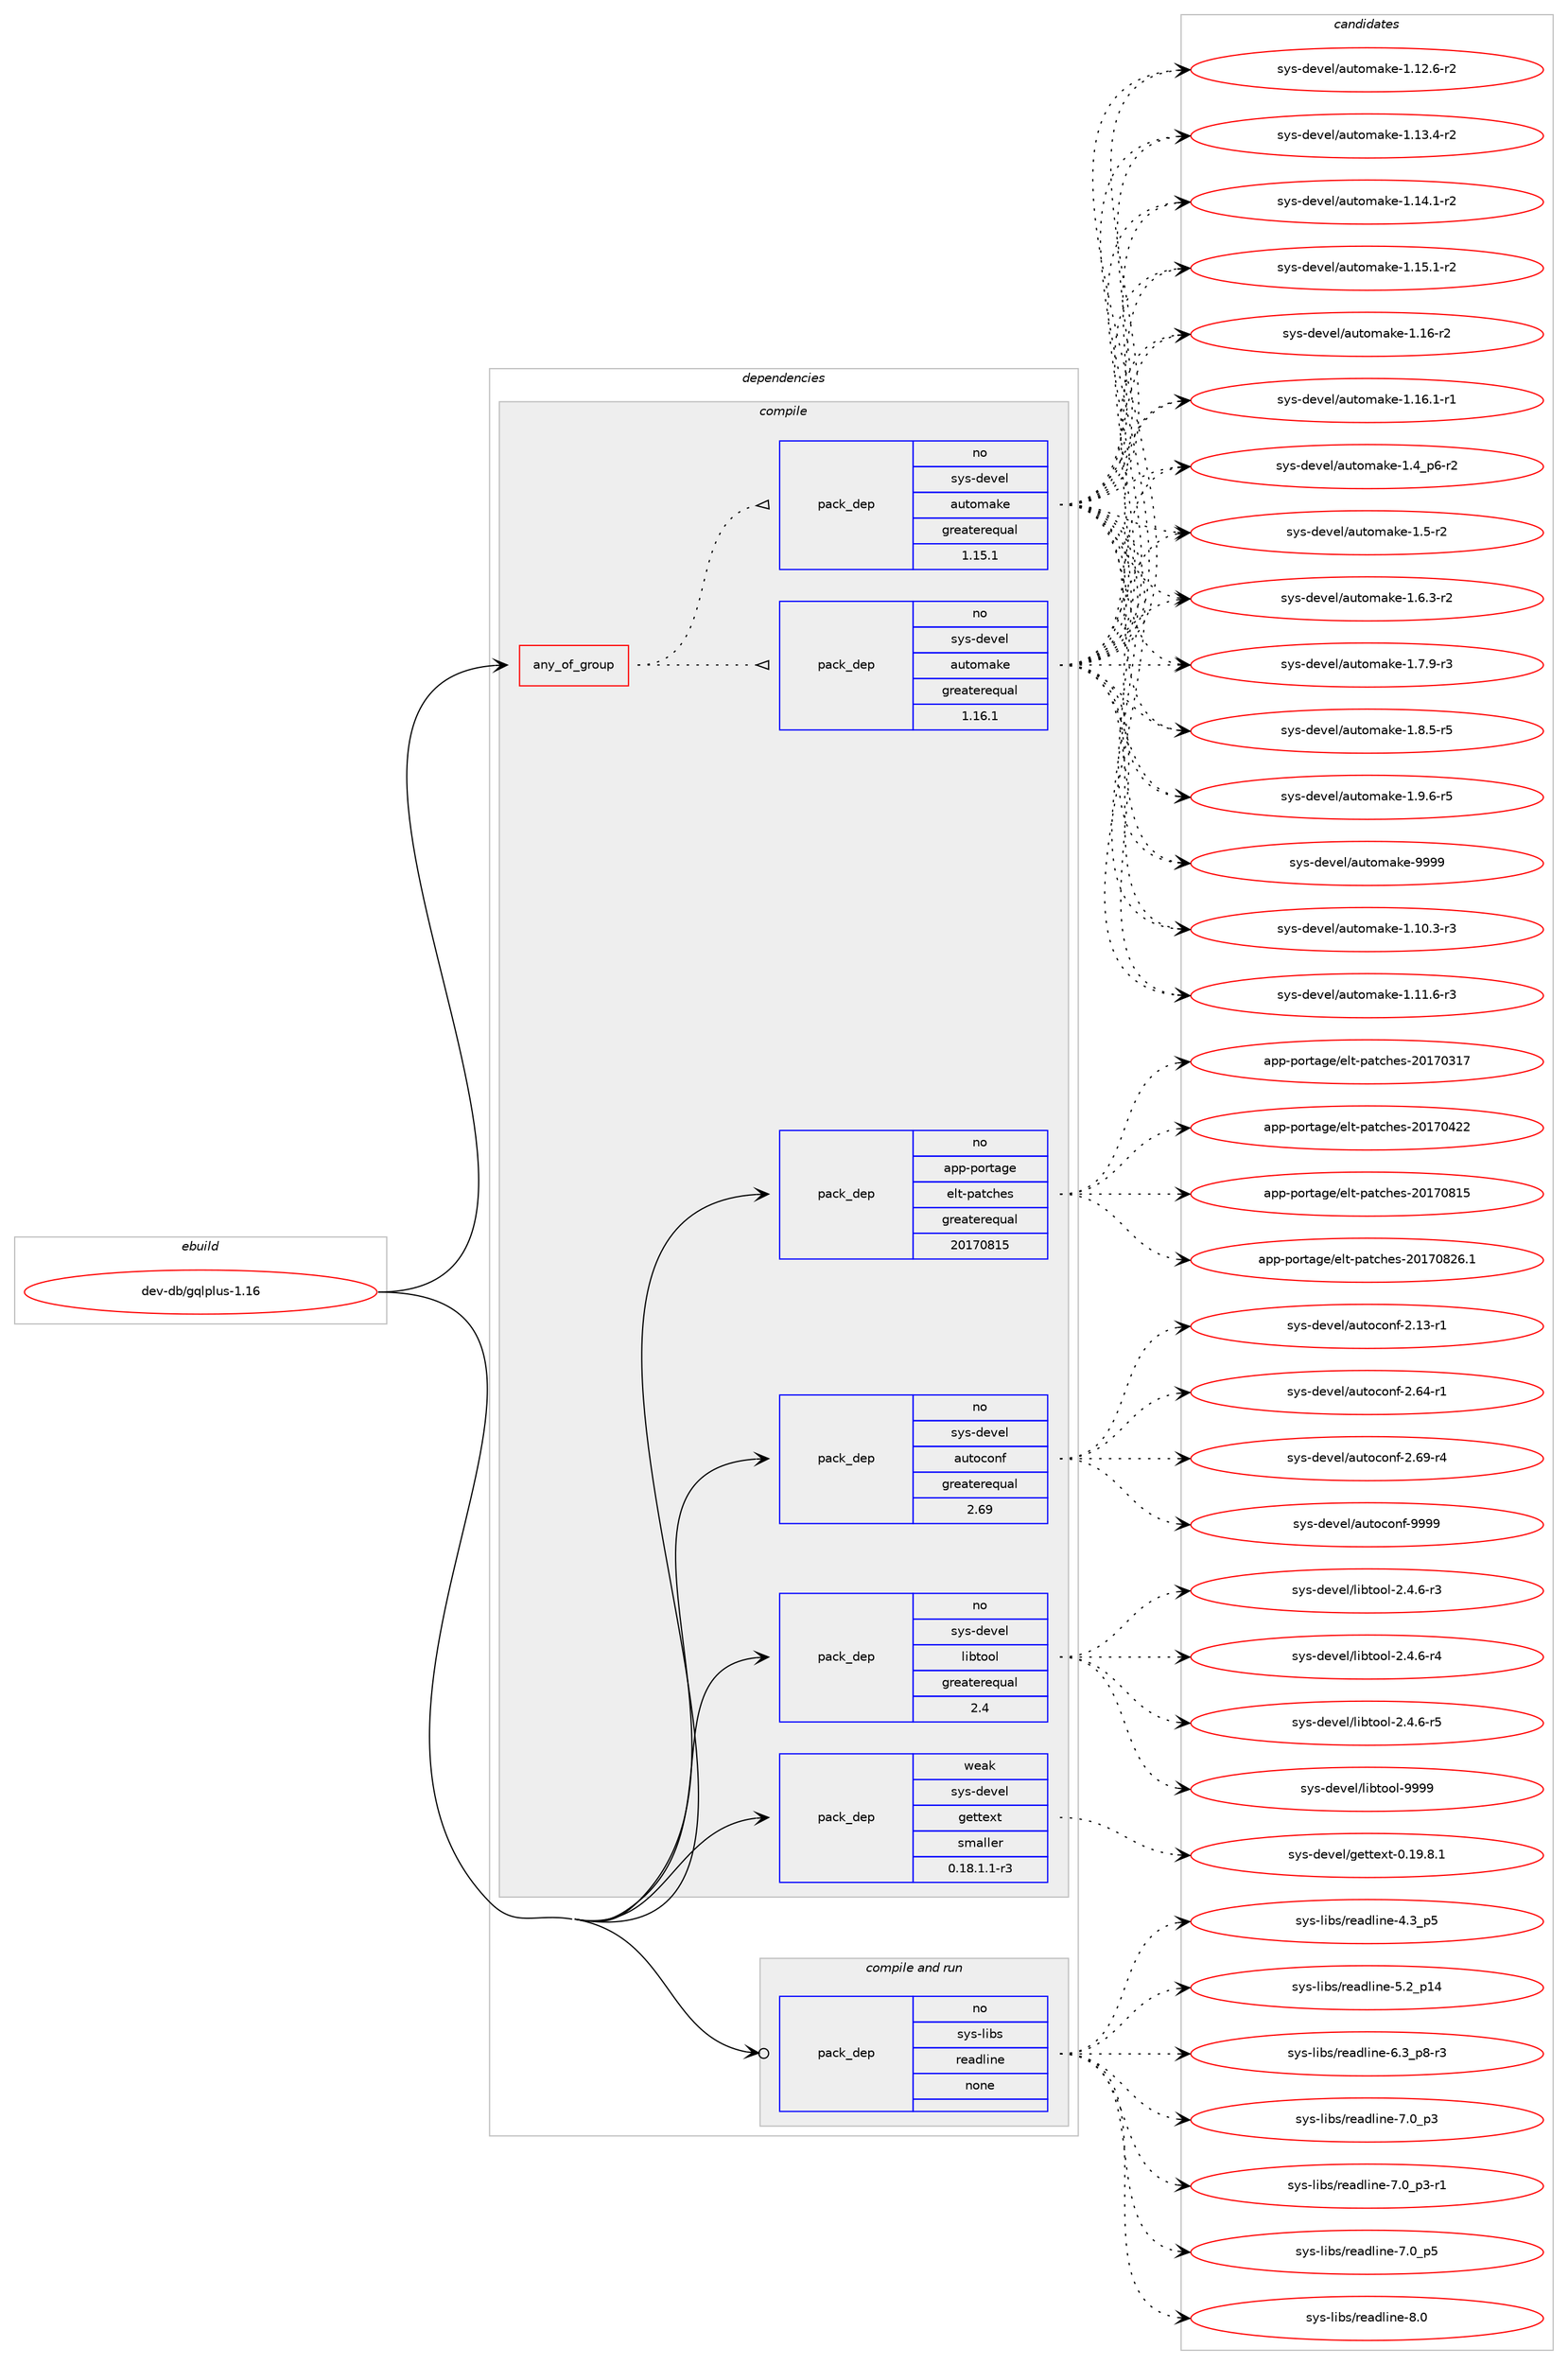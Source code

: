 digraph prolog {

# *************
# Graph options
# *************

newrank=true;
concentrate=true;
compound=true;
graph [rankdir=LR,fontname=Helvetica,fontsize=10,ranksep=1.5];#, ranksep=2.5, nodesep=0.2];
edge  [arrowhead=vee];
node  [fontname=Helvetica,fontsize=10];

# **********
# The ebuild
# **********

subgraph cluster_leftcol {
color=gray;
rank=same;
label=<<i>ebuild</i>>;
id [label="dev-db/gqlplus-1.16", color=red, width=4, href="../dev-db/gqlplus-1.16.svg"];
}

# ****************
# The dependencies
# ****************

subgraph cluster_midcol {
color=gray;
label=<<i>dependencies</i>>;
subgraph cluster_compile {
fillcolor="#eeeeee";
style=filled;
label=<<i>compile</i>>;
subgraph any20348 {
dependency1318124 [label=<<TABLE BORDER="0" CELLBORDER="1" CELLSPACING="0" CELLPADDING="4"><TR><TD CELLPADDING="10">any_of_group</TD></TR></TABLE>>, shape=none, color=red];subgraph pack940551 {
dependency1318125 [label=<<TABLE BORDER="0" CELLBORDER="1" CELLSPACING="0" CELLPADDING="4" WIDTH="220"><TR><TD ROWSPAN="6" CELLPADDING="30">pack_dep</TD></TR><TR><TD WIDTH="110">no</TD></TR><TR><TD>sys-devel</TD></TR><TR><TD>automake</TD></TR><TR><TD>greaterequal</TD></TR><TR><TD>1.16.1</TD></TR></TABLE>>, shape=none, color=blue];
}
dependency1318124:e -> dependency1318125:w [weight=20,style="dotted",arrowhead="oinv"];
subgraph pack940552 {
dependency1318126 [label=<<TABLE BORDER="0" CELLBORDER="1" CELLSPACING="0" CELLPADDING="4" WIDTH="220"><TR><TD ROWSPAN="6" CELLPADDING="30">pack_dep</TD></TR><TR><TD WIDTH="110">no</TD></TR><TR><TD>sys-devel</TD></TR><TR><TD>automake</TD></TR><TR><TD>greaterequal</TD></TR><TR><TD>1.15.1</TD></TR></TABLE>>, shape=none, color=blue];
}
dependency1318124:e -> dependency1318126:w [weight=20,style="dotted",arrowhead="oinv"];
}
id:e -> dependency1318124:w [weight=20,style="solid",arrowhead="vee"];
subgraph pack940553 {
dependency1318127 [label=<<TABLE BORDER="0" CELLBORDER="1" CELLSPACING="0" CELLPADDING="4" WIDTH="220"><TR><TD ROWSPAN="6" CELLPADDING="30">pack_dep</TD></TR><TR><TD WIDTH="110">no</TD></TR><TR><TD>app-portage</TD></TR><TR><TD>elt-patches</TD></TR><TR><TD>greaterequal</TD></TR><TR><TD>20170815</TD></TR></TABLE>>, shape=none, color=blue];
}
id:e -> dependency1318127:w [weight=20,style="solid",arrowhead="vee"];
subgraph pack940554 {
dependency1318128 [label=<<TABLE BORDER="0" CELLBORDER="1" CELLSPACING="0" CELLPADDING="4" WIDTH="220"><TR><TD ROWSPAN="6" CELLPADDING="30">pack_dep</TD></TR><TR><TD WIDTH="110">no</TD></TR><TR><TD>sys-devel</TD></TR><TR><TD>autoconf</TD></TR><TR><TD>greaterequal</TD></TR><TR><TD>2.69</TD></TR></TABLE>>, shape=none, color=blue];
}
id:e -> dependency1318128:w [weight=20,style="solid",arrowhead="vee"];
subgraph pack940555 {
dependency1318129 [label=<<TABLE BORDER="0" CELLBORDER="1" CELLSPACING="0" CELLPADDING="4" WIDTH="220"><TR><TD ROWSPAN="6" CELLPADDING="30">pack_dep</TD></TR><TR><TD WIDTH="110">no</TD></TR><TR><TD>sys-devel</TD></TR><TR><TD>libtool</TD></TR><TR><TD>greaterequal</TD></TR><TR><TD>2.4</TD></TR></TABLE>>, shape=none, color=blue];
}
id:e -> dependency1318129:w [weight=20,style="solid",arrowhead="vee"];
subgraph pack940556 {
dependency1318130 [label=<<TABLE BORDER="0" CELLBORDER="1" CELLSPACING="0" CELLPADDING="4" WIDTH="220"><TR><TD ROWSPAN="6" CELLPADDING="30">pack_dep</TD></TR><TR><TD WIDTH="110">weak</TD></TR><TR><TD>sys-devel</TD></TR><TR><TD>gettext</TD></TR><TR><TD>smaller</TD></TR><TR><TD>0.18.1.1-r3</TD></TR></TABLE>>, shape=none, color=blue];
}
id:e -> dependency1318130:w [weight=20,style="solid",arrowhead="vee"];
}
subgraph cluster_compileandrun {
fillcolor="#eeeeee";
style=filled;
label=<<i>compile and run</i>>;
subgraph pack940557 {
dependency1318131 [label=<<TABLE BORDER="0" CELLBORDER="1" CELLSPACING="0" CELLPADDING="4" WIDTH="220"><TR><TD ROWSPAN="6" CELLPADDING="30">pack_dep</TD></TR><TR><TD WIDTH="110">no</TD></TR><TR><TD>sys-libs</TD></TR><TR><TD>readline</TD></TR><TR><TD>none</TD></TR><TR><TD></TD></TR></TABLE>>, shape=none, color=blue];
}
id:e -> dependency1318131:w [weight=20,style="solid",arrowhead="odotvee"];
}
subgraph cluster_run {
fillcolor="#eeeeee";
style=filled;
label=<<i>run</i>>;
}
}

# **************
# The candidates
# **************

subgraph cluster_choices {
rank=same;
color=gray;
label=<<i>candidates</i>>;

subgraph choice940551 {
color=black;
nodesep=1;
choice11512111545100101118101108479711711611110997107101454946494846514511451 [label="sys-devel/automake-1.10.3-r3", color=red, width=4,href="../sys-devel/automake-1.10.3-r3.svg"];
choice11512111545100101118101108479711711611110997107101454946494946544511451 [label="sys-devel/automake-1.11.6-r3", color=red, width=4,href="../sys-devel/automake-1.11.6-r3.svg"];
choice11512111545100101118101108479711711611110997107101454946495046544511450 [label="sys-devel/automake-1.12.6-r2", color=red, width=4,href="../sys-devel/automake-1.12.6-r2.svg"];
choice11512111545100101118101108479711711611110997107101454946495146524511450 [label="sys-devel/automake-1.13.4-r2", color=red, width=4,href="../sys-devel/automake-1.13.4-r2.svg"];
choice11512111545100101118101108479711711611110997107101454946495246494511450 [label="sys-devel/automake-1.14.1-r2", color=red, width=4,href="../sys-devel/automake-1.14.1-r2.svg"];
choice11512111545100101118101108479711711611110997107101454946495346494511450 [label="sys-devel/automake-1.15.1-r2", color=red, width=4,href="../sys-devel/automake-1.15.1-r2.svg"];
choice1151211154510010111810110847971171161111099710710145494649544511450 [label="sys-devel/automake-1.16-r2", color=red, width=4,href="../sys-devel/automake-1.16-r2.svg"];
choice11512111545100101118101108479711711611110997107101454946495446494511449 [label="sys-devel/automake-1.16.1-r1", color=red, width=4,href="../sys-devel/automake-1.16.1-r1.svg"];
choice115121115451001011181011084797117116111109971071014549465295112544511450 [label="sys-devel/automake-1.4_p6-r2", color=red, width=4,href="../sys-devel/automake-1.4_p6-r2.svg"];
choice11512111545100101118101108479711711611110997107101454946534511450 [label="sys-devel/automake-1.5-r2", color=red, width=4,href="../sys-devel/automake-1.5-r2.svg"];
choice115121115451001011181011084797117116111109971071014549465446514511450 [label="sys-devel/automake-1.6.3-r2", color=red, width=4,href="../sys-devel/automake-1.6.3-r2.svg"];
choice115121115451001011181011084797117116111109971071014549465546574511451 [label="sys-devel/automake-1.7.9-r3", color=red, width=4,href="../sys-devel/automake-1.7.9-r3.svg"];
choice115121115451001011181011084797117116111109971071014549465646534511453 [label="sys-devel/automake-1.8.5-r5", color=red, width=4,href="../sys-devel/automake-1.8.5-r5.svg"];
choice115121115451001011181011084797117116111109971071014549465746544511453 [label="sys-devel/automake-1.9.6-r5", color=red, width=4,href="../sys-devel/automake-1.9.6-r5.svg"];
choice115121115451001011181011084797117116111109971071014557575757 [label="sys-devel/automake-9999", color=red, width=4,href="../sys-devel/automake-9999.svg"];
dependency1318125:e -> choice11512111545100101118101108479711711611110997107101454946494846514511451:w [style=dotted,weight="100"];
dependency1318125:e -> choice11512111545100101118101108479711711611110997107101454946494946544511451:w [style=dotted,weight="100"];
dependency1318125:e -> choice11512111545100101118101108479711711611110997107101454946495046544511450:w [style=dotted,weight="100"];
dependency1318125:e -> choice11512111545100101118101108479711711611110997107101454946495146524511450:w [style=dotted,weight="100"];
dependency1318125:e -> choice11512111545100101118101108479711711611110997107101454946495246494511450:w [style=dotted,weight="100"];
dependency1318125:e -> choice11512111545100101118101108479711711611110997107101454946495346494511450:w [style=dotted,weight="100"];
dependency1318125:e -> choice1151211154510010111810110847971171161111099710710145494649544511450:w [style=dotted,weight="100"];
dependency1318125:e -> choice11512111545100101118101108479711711611110997107101454946495446494511449:w [style=dotted,weight="100"];
dependency1318125:e -> choice115121115451001011181011084797117116111109971071014549465295112544511450:w [style=dotted,weight="100"];
dependency1318125:e -> choice11512111545100101118101108479711711611110997107101454946534511450:w [style=dotted,weight="100"];
dependency1318125:e -> choice115121115451001011181011084797117116111109971071014549465446514511450:w [style=dotted,weight="100"];
dependency1318125:e -> choice115121115451001011181011084797117116111109971071014549465546574511451:w [style=dotted,weight="100"];
dependency1318125:e -> choice115121115451001011181011084797117116111109971071014549465646534511453:w [style=dotted,weight="100"];
dependency1318125:e -> choice115121115451001011181011084797117116111109971071014549465746544511453:w [style=dotted,weight="100"];
dependency1318125:e -> choice115121115451001011181011084797117116111109971071014557575757:w [style=dotted,weight="100"];
}
subgraph choice940552 {
color=black;
nodesep=1;
choice11512111545100101118101108479711711611110997107101454946494846514511451 [label="sys-devel/automake-1.10.3-r3", color=red, width=4,href="../sys-devel/automake-1.10.3-r3.svg"];
choice11512111545100101118101108479711711611110997107101454946494946544511451 [label="sys-devel/automake-1.11.6-r3", color=red, width=4,href="../sys-devel/automake-1.11.6-r3.svg"];
choice11512111545100101118101108479711711611110997107101454946495046544511450 [label="sys-devel/automake-1.12.6-r2", color=red, width=4,href="../sys-devel/automake-1.12.6-r2.svg"];
choice11512111545100101118101108479711711611110997107101454946495146524511450 [label="sys-devel/automake-1.13.4-r2", color=red, width=4,href="../sys-devel/automake-1.13.4-r2.svg"];
choice11512111545100101118101108479711711611110997107101454946495246494511450 [label="sys-devel/automake-1.14.1-r2", color=red, width=4,href="../sys-devel/automake-1.14.1-r2.svg"];
choice11512111545100101118101108479711711611110997107101454946495346494511450 [label="sys-devel/automake-1.15.1-r2", color=red, width=4,href="../sys-devel/automake-1.15.1-r2.svg"];
choice1151211154510010111810110847971171161111099710710145494649544511450 [label="sys-devel/automake-1.16-r2", color=red, width=4,href="../sys-devel/automake-1.16-r2.svg"];
choice11512111545100101118101108479711711611110997107101454946495446494511449 [label="sys-devel/automake-1.16.1-r1", color=red, width=4,href="../sys-devel/automake-1.16.1-r1.svg"];
choice115121115451001011181011084797117116111109971071014549465295112544511450 [label="sys-devel/automake-1.4_p6-r2", color=red, width=4,href="../sys-devel/automake-1.4_p6-r2.svg"];
choice11512111545100101118101108479711711611110997107101454946534511450 [label="sys-devel/automake-1.5-r2", color=red, width=4,href="../sys-devel/automake-1.5-r2.svg"];
choice115121115451001011181011084797117116111109971071014549465446514511450 [label="sys-devel/automake-1.6.3-r2", color=red, width=4,href="../sys-devel/automake-1.6.3-r2.svg"];
choice115121115451001011181011084797117116111109971071014549465546574511451 [label="sys-devel/automake-1.7.9-r3", color=red, width=4,href="../sys-devel/automake-1.7.9-r3.svg"];
choice115121115451001011181011084797117116111109971071014549465646534511453 [label="sys-devel/automake-1.8.5-r5", color=red, width=4,href="../sys-devel/automake-1.8.5-r5.svg"];
choice115121115451001011181011084797117116111109971071014549465746544511453 [label="sys-devel/automake-1.9.6-r5", color=red, width=4,href="../sys-devel/automake-1.9.6-r5.svg"];
choice115121115451001011181011084797117116111109971071014557575757 [label="sys-devel/automake-9999", color=red, width=4,href="../sys-devel/automake-9999.svg"];
dependency1318126:e -> choice11512111545100101118101108479711711611110997107101454946494846514511451:w [style=dotted,weight="100"];
dependency1318126:e -> choice11512111545100101118101108479711711611110997107101454946494946544511451:w [style=dotted,weight="100"];
dependency1318126:e -> choice11512111545100101118101108479711711611110997107101454946495046544511450:w [style=dotted,weight="100"];
dependency1318126:e -> choice11512111545100101118101108479711711611110997107101454946495146524511450:w [style=dotted,weight="100"];
dependency1318126:e -> choice11512111545100101118101108479711711611110997107101454946495246494511450:w [style=dotted,weight="100"];
dependency1318126:e -> choice11512111545100101118101108479711711611110997107101454946495346494511450:w [style=dotted,weight="100"];
dependency1318126:e -> choice1151211154510010111810110847971171161111099710710145494649544511450:w [style=dotted,weight="100"];
dependency1318126:e -> choice11512111545100101118101108479711711611110997107101454946495446494511449:w [style=dotted,weight="100"];
dependency1318126:e -> choice115121115451001011181011084797117116111109971071014549465295112544511450:w [style=dotted,weight="100"];
dependency1318126:e -> choice11512111545100101118101108479711711611110997107101454946534511450:w [style=dotted,weight="100"];
dependency1318126:e -> choice115121115451001011181011084797117116111109971071014549465446514511450:w [style=dotted,weight="100"];
dependency1318126:e -> choice115121115451001011181011084797117116111109971071014549465546574511451:w [style=dotted,weight="100"];
dependency1318126:e -> choice115121115451001011181011084797117116111109971071014549465646534511453:w [style=dotted,weight="100"];
dependency1318126:e -> choice115121115451001011181011084797117116111109971071014549465746544511453:w [style=dotted,weight="100"];
dependency1318126:e -> choice115121115451001011181011084797117116111109971071014557575757:w [style=dotted,weight="100"];
}
subgraph choice940553 {
color=black;
nodesep=1;
choice97112112451121111141169710310147101108116451129711699104101115455048495548514955 [label="app-portage/elt-patches-20170317", color=red, width=4,href="../app-portage/elt-patches-20170317.svg"];
choice97112112451121111141169710310147101108116451129711699104101115455048495548525050 [label="app-portage/elt-patches-20170422", color=red, width=4,href="../app-portage/elt-patches-20170422.svg"];
choice97112112451121111141169710310147101108116451129711699104101115455048495548564953 [label="app-portage/elt-patches-20170815", color=red, width=4,href="../app-portage/elt-patches-20170815.svg"];
choice971121124511211111411697103101471011081164511297116991041011154550484955485650544649 [label="app-portage/elt-patches-20170826.1", color=red, width=4,href="../app-portage/elt-patches-20170826.1.svg"];
dependency1318127:e -> choice97112112451121111141169710310147101108116451129711699104101115455048495548514955:w [style=dotted,weight="100"];
dependency1318127:e -> choice97112112451121111141169710310147101108116451129711699104101115455048495548525050:w [style=dotted,weight="100"];
dependency1318127:e -> choice97112112451121111141169710310147101108116451129711699104101115455048495548564953:w [style=dotted,weight="100"];
dependency1318127:e -> choice971121124511211111411697103101471011081164511297116991041011154550484955485650544649:w [style=dotted,weight="100"];
}
subgraph choice940554 {
color=black;
nodesep=1;
choice1151211154510010111810110847971171161119911111010245504649514511449 [label="sys-devel/autoconf-2.13-r1", color=red, width=4,href="../sys-devel/autoconf-2.13-r1.svg"];
choice1151211154510010111810110847971171161119911111010245504654524511449 [label="sys-devel/autoconf-2.64-r1", color=red, width=4,href="../sys-devel/autoconf-2.64-r1.svg"];
choice1151211154510010111810110847971171161119911111010245504654574511452 [label="sys-devel/autoconf-2.69-r4", color=red, width=4,href="../sys-devel/autoconf-2.69-r4.svg"];
choice115121115451001011181011084797117116111991111101024557575757 [label="sys-devel/autoconf-9999", color=red, width=4,href="../sys-devel/autoconf-9999.svg"];
dependency1318128:e -> choice1151211154510010111810110847971171161119911111010245504649514511449:w [style=dotted,weight="100"];
dependency1318128:e -> choice1151211154510010111810110847971171161119911111010245504654524511449:w [style=dotted,weight="100"];
dependency1318128:e -> choice1151211154510010111810110847971171161119911111010245504654574511452:w [style=dotted,weight="100"];
dependency1318128:e -> choice115121115451001011181011084797117116111991111101024557575757:w [style=dotted,weight="100"];
}
subgraph choice940555 {
color=black;
nodesep=1;
choice1151211154510010111810110847108105981161111111084550465246544511451 [label="sys-devel/libtool-2.4.6-r3", color=red, width=4,href="../sys-devel/libtool-2.4.6-r3.svg"];
choice1151211154510010111810110847108105981161111111084550465246544511452 [label="sys-devel/libtool-2.4.6-r4", color=red, width=4,href="../sys-devel/libtool-2.4.6-r4.svg"];
choice1151211154510010111810110847108105981161111111084550465246544511453 [label="sys-devel/libtool-2.4.6-r5", color=red, width=4,href="../sys-devel/libtool-2.4.6-r5.svg"];
choice1151211154510010111810110847108105981161111111084557575757 [label="sys-devel/libtool-9999", color=red, width=4,href="../sys-devel/libtool-9999.svg"];
dependency1318129:e -> choice1151211154510010111810110847108105981161111111084550465246544511451:w [style=dotted,weight="100"];
dependency1318129:e -> choice1151211154510010111810110847108105981161111111084550465246544511452:w [style=dotted,weight="100"];
dependency1318129:e -> choice1151211154510010111810110847108105981161111111084550465246544511453:w [style=dotted,weight="100"];
dependency1318129:e -> choice1151211154510010111810110847108105981161111111084557575757:w [style=dotted,weight="100"];
}
subgraph choice940556 {
color=black;
nodesep=1;
choice1151211154510010111810110847103101116116101120116454846495746564649 [label="sys-devel/gettext-0.19.8.1", color=red, width=4,href="../sys-devel/gettext-0.19.8.1.svg"];
dependency1318130:e -> choice1151211154510010111810110847103101116116101120116454846495746564649:w [style=dotted,weight="100"];
}
subgraph choice940557 {
color=black;
nodesep=1;
choice11512111545108105981154711410197100108105110101455246519511253 [label="sys-libs/readline-4.3_p5", color=red, width=4,href="../sys-libs/readline-4.3_p5.svg"];
choice1151211154510810598115471141019710010810511010145534650951124952 [label="sys-libs/readline-5.2_p14", color=red, width=4,href="../sys-libs/readline-5.2_p14.svg"];
choice115121115451081059811547114101971001081051101014554465195112564511451 [label="sys-libs/readline-6.3_p8-r3", color=red, width=4,href="../sys-libs/readline-6.3_p8-r3.svg"];
choice11512111545108105981154711410197100108105110101455546489511251 [label="sys-libs/readline-7.0_p3", color=red, width=4,href="../sys-libs/readline-7.0_p3.svg"];
choice115121115451081059811547114101971001081051101014555464895112514511449 [label="sys-libs/readline-7.0_p3-r1", color=red, width=4,href="../sys-libs/readline-7.0_p3-r1.svg"];
choice11512111545108105981154711410197100108105110101455546489511253 [label="sys-libs/readline-7.0_p5", color=red, width=4,href="../sys-libs/readline-7.0_p5.svg"];
choice1151211154510810598115471141019710010810511010145564648 [label="sys-libs/readline-8.0", color=red, width=4,href="../sys-libs/readline-8.0.svg"];
dependency1318131:e -> choice11512111545108105981154711410197100108105110101455246519511253:w [style=dotted,weight="100"];
dependency1318131:e -> choice1151211154510810598115471141019710010810511010145534650951124952:w [style=dotted,weight="100"];
dependency1318131:e -> choice115121115451081059811547114101971001081051101014554465195112564511451:w [style=dotted,weight="100"];
dependency1318131:e -> choice11512111545108105981154711410197100108105110101455546489511251:w [style=dotted,weight="100"];
dependency1318131:e -> choice115121115451081059811547114101971001081051101014555464895112514511449:w [style=dotted,weight="100"];
dependency1318131:e -> choice11512111545108105981154711410197100108105110101455546489511253:w [style=dotted,weight="100"];
dependency1318131:e -> choice1151211154510810598115471141019710010810511010145564648:w [style=dotted,weight="100"];
}
}

}
